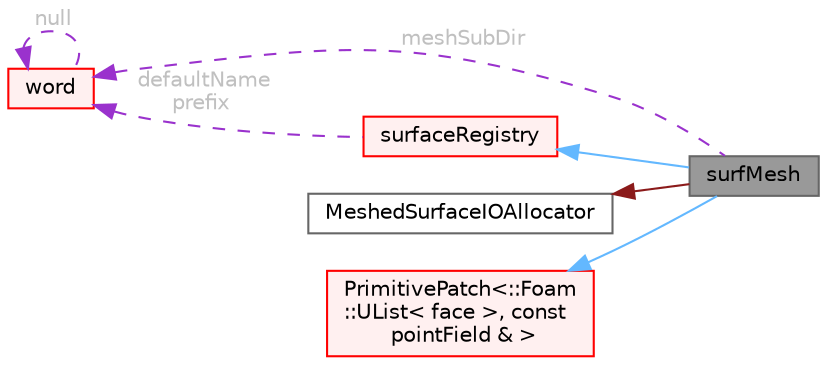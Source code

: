 digraph "surfMesh"
{
 // LATEX_PDF_SIZE
  bgcolor="transparent";
  edge [fontname=Helvetica,fontsize=10,labelfontname=Helvetica,labelfontsize=10];
  node [fontname=Helvetica,fontsize=10,shape=box,height=0.2,width=0.4];
  rankdir="LR";
  Node1 [id="Node000001",label="surfMesh",height=0.2,width=0.4,color="gray40", fillcolor="grey60", style="filled", fontcolor="black",tooltip="A surface mesh consisting of general polygon faces that has IO capabilities and a registry for storin..."];
  Node2 -> Node1 [id="edge1_Node000001_Node000002",dir="back",color="steelblue1",style="solid",tooltip=" "];
  Node2 [id="Node000002",label="surfaceRegistry",height=0.2,width=0.4,color="red", fillcolor="#FFF0F0", style="filled",URL="$classFoam_1_1surfaceRegistry.html",tooltip="Wraps the normal objectRegistry with a local instance for surfaces."];
  Node12 -> Node2 [id="edge2_Node000002_Node000012",dir="back",color="darkorchid3",style="dashed",tooltip=" ",label=" defaultName\nprefix",fontcolor="grey" ];
  Node12 [id="Node000012",label="word",height=0.2,width=0.4,color="red", fillcolor="#FFF0F0", style="filled",URL="$classFoam_1_1word.html",tooltip="A class for handling words, derived from Foam::string."];
  Node12 -> Node12 [id="edge3_Node000012_Node000012",dir="back",color="darkorchid3",style="dashed",tooltip=" ",label=" null",fontcolor="grey" ];
  Node15 -> Node1 [id="edge4_Node000001_Node000015",dir="back",color="firebrick4",style="solid",tooltip=" "];
  Node15 [id="Node000015",label="MeshedSurfaceIOAllocator",height=0.2,width=0.4,color="gray40", fillcolor="white", style="filled",URL="$classFoam_1_1Detail_1_1MeshedSurfaceIOAllocator.html",tooltip="A helper class for storing points and faces with IO capabilities."];
  Node16 -> Node1 [id="edge5_Node000001_Node000016",dir="back",color="steelblue1",style="solid",tooltip=" "];
  Node16 [id="Node000016",label="PrimitivePatch\<::Foam\l::UList\< face \>, const\l pointField & \>",height=0.2,width=0.4,color="red", fillcolor="#FFF0F0", style="filled",URL="$classFoam_1_1PrimitivePatch.html",tooltip=" "];
  Node12 -> Node1 [id="edge6_Node000001_Node000012",dir="back",color="darkorchid3",style="dashed",tooltip=" ",label=" meshSubDir",fontcolor="grey" ];
}
